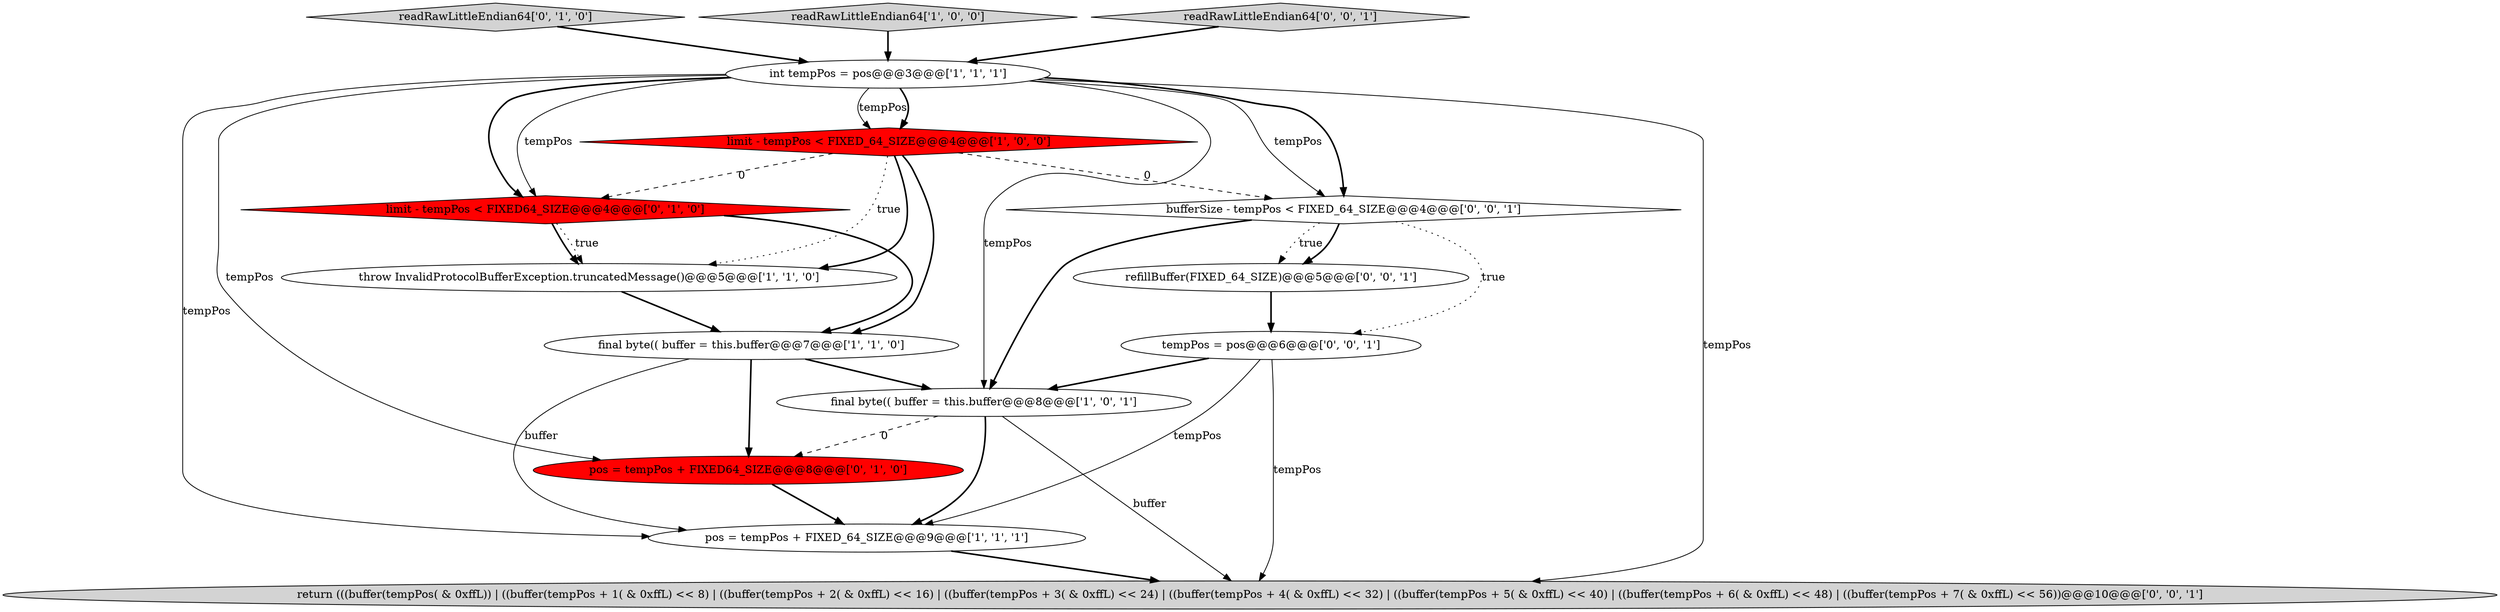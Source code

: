 digraph {
7 [style = filled, label = "readRawLittleEndian64['0', '1', '0']", fillcolor = lightgray, shape = diamond image = "AAA0AAABBB2BBB"];
12 [style = filled, label = "refillBuffer(FIXED_64_SIZE)@@@5@@@['0', '0', '1']", fillcolor = white, shape = ellipse image = "AAA0AAABBB3BBB"];
2 [style = filled, label = "final byte(( buffer = this.buffer@@@8@@@['1', '0', '1']", fillcolor = white, shape = ellipse image = "AAA0AAABBB1BBB"];
1 [style = filled, label = "limit - tempPos < FIXED_64_SIZE@@@4@@@['1', '0', '0']", fillcolor = red, shape = diamond image = "AAA1AAABBB1BBB"];
6 [style = filled, label = "pos = tempPos + FIXED_64_SIZE@@@9@@@['1', '1', '1']", fillcolor = white, shape = ellipse image = "AAA0AAABBB1BBB"];
5 [style = filled, label = "int tempPos = pos@@@3@@@['1', '1', '1']", fillcolor = white, shape = ellipse image = "AAA0AAABBB1BBB"];
9 [style = filled, label = "pos = tempPos + FIXED64_SIZE@@@8@@@['0', '1', '0']", fillcolor = red, shape = ellipse image = "AAA1AAABBB2BBB"];
3 [style = filled, label = "final byte(( buffer = this.buffer@@@7@@@['1', '1', '0']", fillcolor = white, shape = ellipse image = "AAA0AAABBB1BBB"];
4 [style = filled, label = "readRawLittleEndian64['1', '0', '0']", fillcolor = lightgray, shape = diamond image = "AAA0AAABBB1BBB"];
0 [style = filled, label = "throw InvalidProtocolBufferException.truncatedMessage()@@@5@@@['1', '1', '0']", fillcolor = white, shape = ellipse image = "AAA0AAABBB1BBB"];
8 [style = filled, label = "limit - tempPos < FIXED64_SIZE@@@4@@@['0', '1', '0']", fillcolor = red, shape = diamond image = "AAA1AAABBB2BBB"];
10 [style = filled, label = "tempPos = pos@@@6@@@['0', '0', '1']", fillcolor = white, shape = ellipse image = "AAA0AAABBB3BBB"];
13 [style = filled, label = "readRawLittleEndian64['0', '0', '1']", fillcolor = lightgray, shape = diamond image = "AAA0AAABBB3BBB"];
14 [style = filled, label = "return (((buffer(tempPos( & 0xffL)) | ((buffer(tempPos + 1( & 0xffL) << 8) | ((buffer(tempPos + 2( & 0xffL) << 16) | ((buffer(tempPos + 3( & 0xffL) << 24) | ((buffer(tempPos + 4( & 0xffL) << 32) | ((buffer(tempPos + 5( & 0xffL) << 40) | ((buffer(tempPos + 6( & 0xffL) << 48) | ((buffer(tempPos + 7( & 0xffL) << 56))@@@10@@@['0', '0', '1']", fillcolor = lightgray, shape = ellipse image = "AAA0AAABBB3BBB"];
11 [style = filled, label = "bufferSize - tempPos < FIXED_64_SIZE@@@4@@@['0', '0', '1']", fillcolor = white, shape = diamond image = "AAA0AAABBB3BBB"];
0->3 [style = bold, label=""];
5->8 [style = bold, label=""];
2->14 [style = solid, label="buffer"];
3->6 [style = solid, label="buffer"];
2->6 [style = bold, label=""];
11->10 [style = dotted, label="true"];
11->12 [style = dotted, label="true"];
8->3 [style = bold, label=""];
10->14 [style = solid, label="tempPos"];
1->3 [style = bold, label=""];
11->12 [style = bold, label=""];
5->11 [style = solid, label="tempPos"];
1->0 [style = bold, label=""];
5->9 [style = solid, label="tempPos"];
11->2 [style = bold, label=""];
9->6 [style = bold, label=""];
8->0 [style = bold, label=""];
3->9 [style = bold, label=""];
5->1 [style = solid, label="tempPos"];
6->14 [style = bold, label=""];
5->1 [style = bold, label=""];
5->2 [style = solid, label="tempPos"];
7->5 [style = bold, label=""];
12->10 [style = bold, label=""];
3->2 [style = bold, label=""];
2->9 [style = dashed, label="0"];
1->11 [style = dashed, label="0"];
5->14 [style = solid, label="tempPos"];
13->5 [style = bold, label=""];
1->8 [style = dashed, label="0"];
10->2 [style = bold, label=""];
5->11 [style = bold, label=""];
8->0 [style = dotted, label="true"];
5->6 [style = solid, label="tempPos"];
1->0 [style = dotted, label="true"];
5->8 [style = solid, label="tempPos"];
4->5 [style = bold, label=""];
10->6 [style = solid, label="tempPos"];
}
